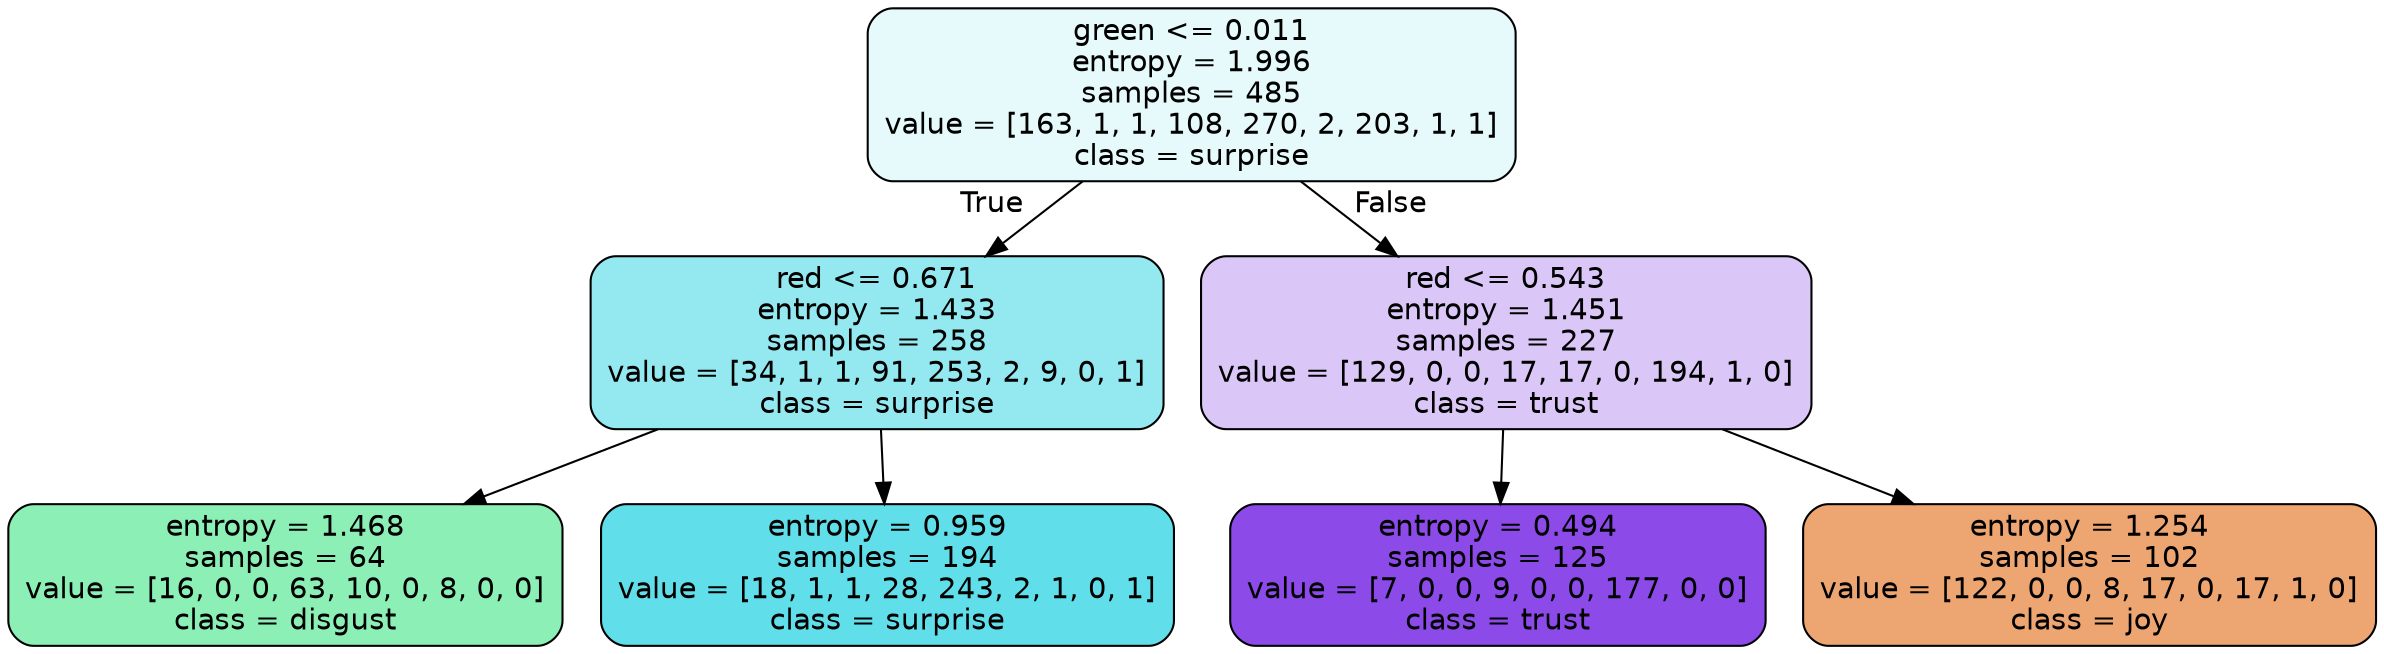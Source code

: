 digraph Tree {
node [shape=box, style="filled, rounded", color="black", fontname=helvetica] ;
edge [fontname=helvetica] ;
0 [label="green <= 0.011\nentropy = 1.996\nsamples = 485\nvalue = [163, 1, 1, 108, 270, 2, 203, 1, 1]\nclass = surprise", fillcolor="#39d7e51f"] ;
1 [label="red <= 0.671\nentropy = 1.433\nsamples = 258\nvalue = [34, 1, 1, 91, 253, 2, 9, 0, 1]\nclass = surprise", fillcolor="#39d7e589"] ;
0 -> 1 [labeldistance=2.5, labelangle=45, headlabel="True"] ;
2 [label="entropy = 1.468\nsamples = 64\nvalue = [16, 0, 0, 63, 10, 0, 8, 0, 0]\nclass = disgust", fillcolor="#39e58194"] ;
1 -> 2 ;
3 [label="entropy = 0.959\nsamples = 194\nvalue = [18, 1, 1, 28, 243, 2, 1, 0, 1]\nclass = surprise", fillcolor="#39d7e5cd"] ;
1 -> 3 ;
4 [label="red <= 0.543\nentropy = 1.451\nsamples = 227\nvalue = [129, 0, 0, 17, 17, 0, 194, 1, 0]\nclass = trust", fillcolor="#8139e548"] ;
0 -> 4 [labeldistance=2.5, labelangle=-45, headlabel="False"] ;
5 [label="entropy = 0.494\nsamples = 125\nvalue = [7, 0, 0, 9, 0, 0, 177, 0, 0]\nclass = trust", fillcolor="#8139e5e9"] ;
4 -> 5 ;
6 [label="entropy = 1.254\nsamples = 102\nvalue = [122, 0, 0, 8, 17, 0, 17, 1, 0]\nclass = joy", fillcolor="#e58139b5"] ;
4 -> 6 ;
}